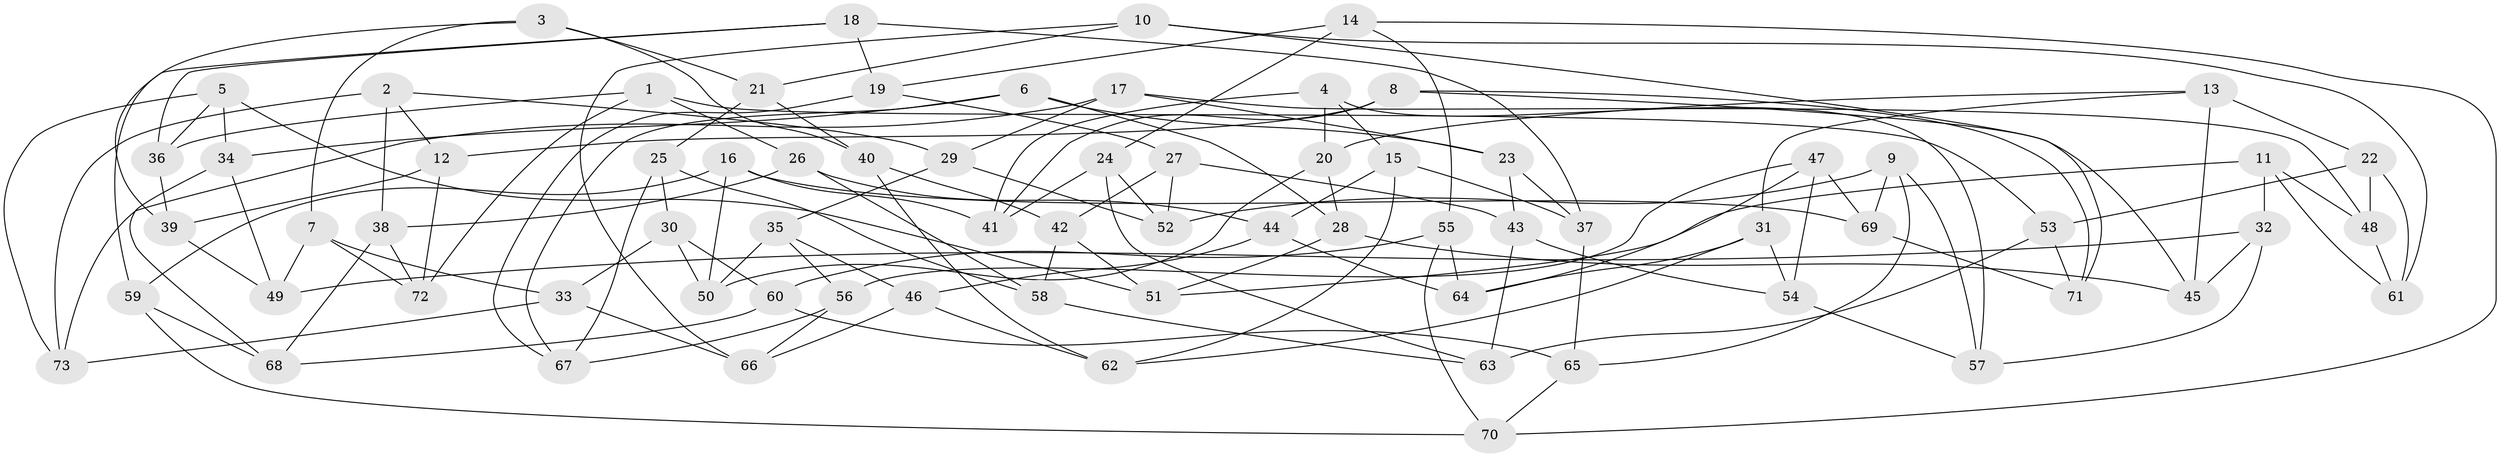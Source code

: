 // Generated by graph-tools (version 1.1) at 2025/26/03/09/25 03:26:59]
// undirected, 73 vertices, 146 edges
graph export_dot {
graph [start="1"]
  node [color=gray90,style=filled];
  1;
  2;
  3;
  4;
  5;
  6;
  7;
  8;
  9;
  10;
  11;
  12;
  13;
  14;
  15;
  16;
  17;
  18;
  19;
  20;
  21;
  22;
  23;
  24;
  25;
  26;
  27;
  28;
  29;
  30;
  31;
  32;
  33;
  34;
  35;
  36;
  37;
  38;
  39;
  40;
  41;
  42;
  43;
  44;
  45;
  46;
  47;
  48;
  49;
  50;
  51;
  52;
  53;
  54;
  55;
  56;
  57;
  58;
  59;
  60;
  61;
  62;
  63;
  64;
  65;
  66;
  67;
  68;
  69;
  70;
  71;
  72;
  73;
  1 -- 36;
  1 -- 72;
  1 -- 53;
  1 -- 26;
  2 -- 12;
  2 -- 29;
  2 -- 73;
  2 -- 38;
  3 -- 39;
  3 -- 40;
  3 -- 21;
  3 -- 7;
  4 -- 15;
  4 -- 41;
  4 -- 57;
  4 -- 20;
  5 -- 73;
  5 -- 51;
  5 -- 36;
  5 -- 34;
  6 -- 23;
  6 -- 28;
  6 -- 67;
  6 -- 34;
  7 -- 33;
  7 -- 49;
  7 -- 72;
  8 -- 71;
  8 -- 45;
  8 -- 41;
  8 -- 12;
  9 -- 65;
  9 -- 57;
  9 -- 69;
  9 -- 52;
  10 -- 66;
  10 -- 71;
  10 -- 61;
  10 -- 21;
  11 -- 61;
  11 -- 48;
  11 -- 51;
  11 -- 32;
  12 -- 72;
  12 -- 39;
  13 -- 22;
  13 -- 45;
  13 -- 20;
  13 -- 31;
  14 -- 24;
  14 -- 55;
  14 -- 70;
  14 -- 19;
  15 -- 62;
  15 -- 37;
  15 -- 44;
  16 -- 50;
  16 -- 59;
  16 -- 69;
  16 -- 41;
  17 -- 48;
  17 -- 73;
  17 -- 23;
  17 -- 29;
  18 -- 59;
  18 -- 19;
  18 -- 36;
  18 -- 37;
  19 -- 27;
  19 -- 67;
  20 -- 28;
  20 -- 50;
  21 -- 25;
  21 -- 40;
  22 -- 61;
  22 -- 48;
  22 -- 53;
  23 -- 43;
  23 -- 37;
  24 -- 41;
  24 -- 52;
  24 -- 63;
  25 -- 58;
  25 -- 67;
  25 -- 30;
  26 -- 44;
  26 -- 58;
  26 -- 38;
  27 -- 52;
  27 -- 43;
  27 -- 42;
  28 -- 45;
  28 -- 51;
  29 -- 35;
  29 -- 52;
  30 -- 50;
  30 -- 33;
  30 -- 60;
  31 -- 62;
  31 -- 64;
  31 -- 54;
  32 -- 45;
  32 -- 49;
  32 -- 57;
  33 -- 66;
  33 -- 73;
  34 -- 68;
  34 -- 49;
  35 -- 46;
  35 -- 50;
  35 -- 56;
  36 -- 39;
  37 -- 65;
  38 -- 68;
  38 -- 72;
  39 -- 49;
  40 -- 42;
  40 -- 62;
  42 -- 58;
  42 -- 51;
  43 -- 54;
  43 -- 63;
  44 -- 46;
  44 -- 64;
  46 -- 62;
  46 -- 66;
  47 -- 64;
  47 -- 54;
  47 -- 56;
  47 -- 69;
  48 -- 61;
  53 -- 63;
  53 -- 71;
  54 -- 57;
  55 -- 70;
  55 -- 60;
  55 -- 64;
  56 -- 67;
  56 -- 66;
  58 -- 63;
  59 -- 68;
  59 -- 70;
  60 -- 68;
  60 -- 65;
  65 -- 70;
  69 -- 71;
}
